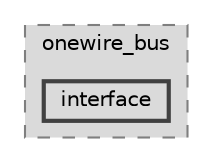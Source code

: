 digraph "components/peripherals/owb/onewire_bus/interface"
{
 // LATEX_PDF_SIZE
  bgcolor="transparent";
  edge [fontname=Helvetica,fontsize=10,labelfontname=Helvetica,labelfontsize=10];
  node [fontname=Helvetica,fontsize=10,shape=box,height=0.2,width=0.4];
  compound=true
  subgraph clusterdir_cf7557bea18c1cf8c86eddbb93b93aa7 {
    graph [ bgcolor="#dadada", pencolor="grey50", label="onewire_bus", fontname=Helvetica,fontsize=10 style="filled,dashed", URL="dir_cf7557bea18c1cf8c86eddbb93b93aa7.html",tooltip=""]
  dir_87748b7340ef4e8ff9eba8eaf75ebe2d [label="interface", fillcolor="#dadada", color="grey25", style="filled,bold", URL="dir_87748b7340ef4e8ff9eba8eaf75ebe2d.html",tooltip=""];
  }
}
